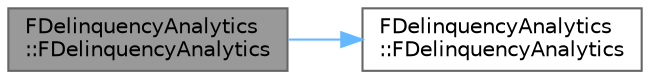 digraph "FDelinquencyAnalytics::FDelinquencyAnalytics"
{
 // INTERACTIVE_SVG=YES
 // LATEX_PDF_SIZE
  bgcolor="transparent";
  edge [fontname=Helvetica,fontsize=10,labelfontname=Helvetica,labelfontsize=10];
  node [fontname=Helvetica,fontsize=10,shape=box,height=0.2,width=0.4];
  rankdir="LR";
  Node1 [id="Node000001",label="FDelinquencyAnalytics\l::FDelinquencyAnalytics",height=0.2,width=0.4,color="gray40", fillcolor="grey60", style="filled", fontcolor="black",tooltip=" "];
  Node1 -> Node2 [id="edge1_Node000001_Node000002",color="steelblue1",style="solid",tooltip=" "];
  Node2 [id="Node000002",label="FDelinquencyAnalytics\l::FDelinquencyAnalytics",height=0.2,width=0.4,color="grey40", fillcolor="white", style="filled",URL="$db/d4f/structFDelinquencyAnalytics.html#a1b8c51fb35d65b93804993bb87e301f9",tooltip=" "];
}
